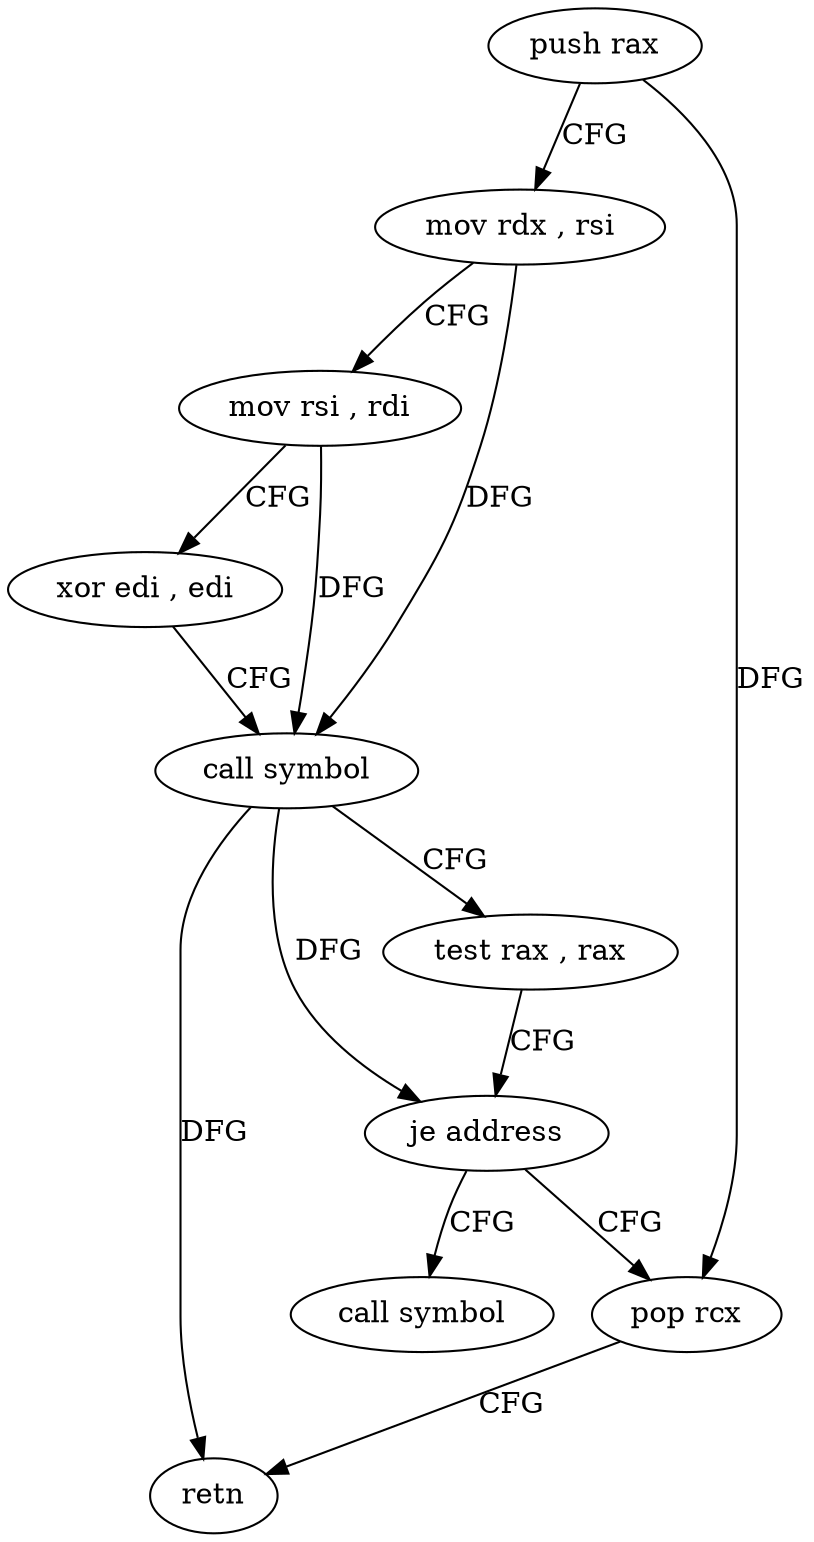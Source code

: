 digraph "func" {
"4390512" [label = "push rax" ]
"4390513" [label = "mov rdx , rsi" ]
"4390516" [label = "mov rsi , rdi" ]
"4390519" [label = "xor edi , edi" ]
"4390521" [label = "call symbol" ]
"4390526" [label = "test rax , rax" ]
"4390529" [label = "je address" ]
"4390533" [label = "call symbol" ]
"4390531" [label = "pop rcx" ]
"4390532" [label = "retn" ]
"4390512" -> "4390513" [ label = "CFG" ]
"4390512" -> "4390531" [ label = "DFG" ]
"4390513" -> "4390516" [ label = "CFG" ]
"4390513" -> "4390521" [ label = "DFG" ]
"4390516" -> "4390519" [ label = "CFG" ]
"4390516" -> "4390521" [ label = "DFG" ]
"4390519" -> "4390521" [ label = "CFG" ]
"4390521" -> "4390526" [ label = "CFG" ]
"4390521" -> "4390529" [ label = "DFG" ]
"4390521" -> "4390532" [ label = "DFG" ]
"4390526" -> "4390529" [ label = "CFG" ]
"4390529" -> "4390533" [ label = "CFG" ]
"4390529" -> "4390531" [ label = "CFG" ]
"4390531" -> "4390532" [ label = "CFG" ]
}
